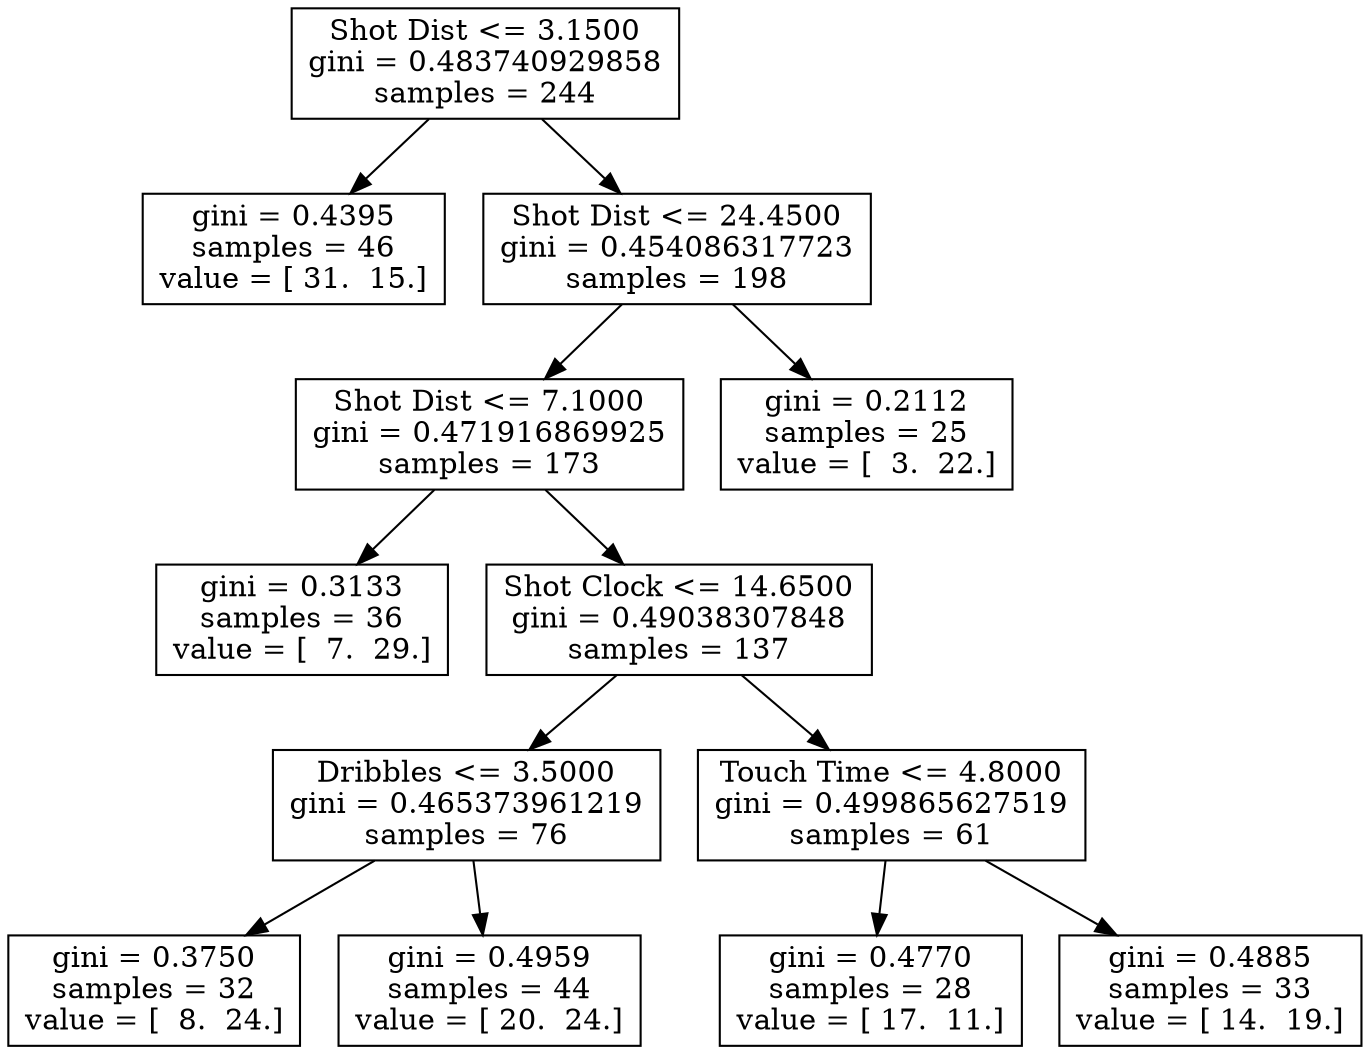 digraph Tree {
0 [label="Shot Dist <= 3.1500\ngini = 0.483740929858\nsamples = 244", shape="box"] ;
1 [label="gini = 0.4395\nsamples = 46\nvalue = [ 31.  15.]", shape="box"] ;
0 -> 1 ;
2 [label="Shot Dist <= 24.4500\ngini = 0.454086317723\nsamples = 198", shape="box"] ;
0 -> 2 ;
3 [label="Shot Dist <= 7.1000\ngini = 0.471916869925\nsamples = 173", shape="box"] ;
2 -> 3 ;
4 [label="gini = 0.3133\nsamples = 36\nvalue = [  7.  29.]", shape="box"] ;
3 -> 4 ;
5 [label="Shot Clock <= 14.6500\ngini = 0.49038307848\nsamples = 137", shape="box"] ;
3 -> 5 ;
6 [label="Dribbles <= 3.5000\ngini = 0.465373961219\nsamples = 76", shape="box"] ;
5 -> 6 ;
7 [label="gini = 0.3750\nsamples = 32\nvalue = [  8.  24.]", shape="box"] ;
6 -> 7 ;
8 [label="gini = 0.4959\nsamples = 44\nvalue = [ 20.  24.]", shape="box"] ;
6 -> 8 ;
9 [label="Touch Time <= 4.8000\ngini = 0.499865627519\nsamples = 61", shape="box"] ;
5 -> 9 ;
10 [label="gini = 0.4770\nsamples = 28\nvalue = [ 17.  11.]", shape="box"] ;
9 -> 10 ;
11 [label="gini = 0.4885\nsamples = 33\nvalue = [ 14.  19.]", shape="box"] ;
9 -> 11 ;
12 [label="gini = 0.2112\nsamples = 25\nvalue = [  3.  22.]", shape="box"] ;
2 -> 12 ;
}